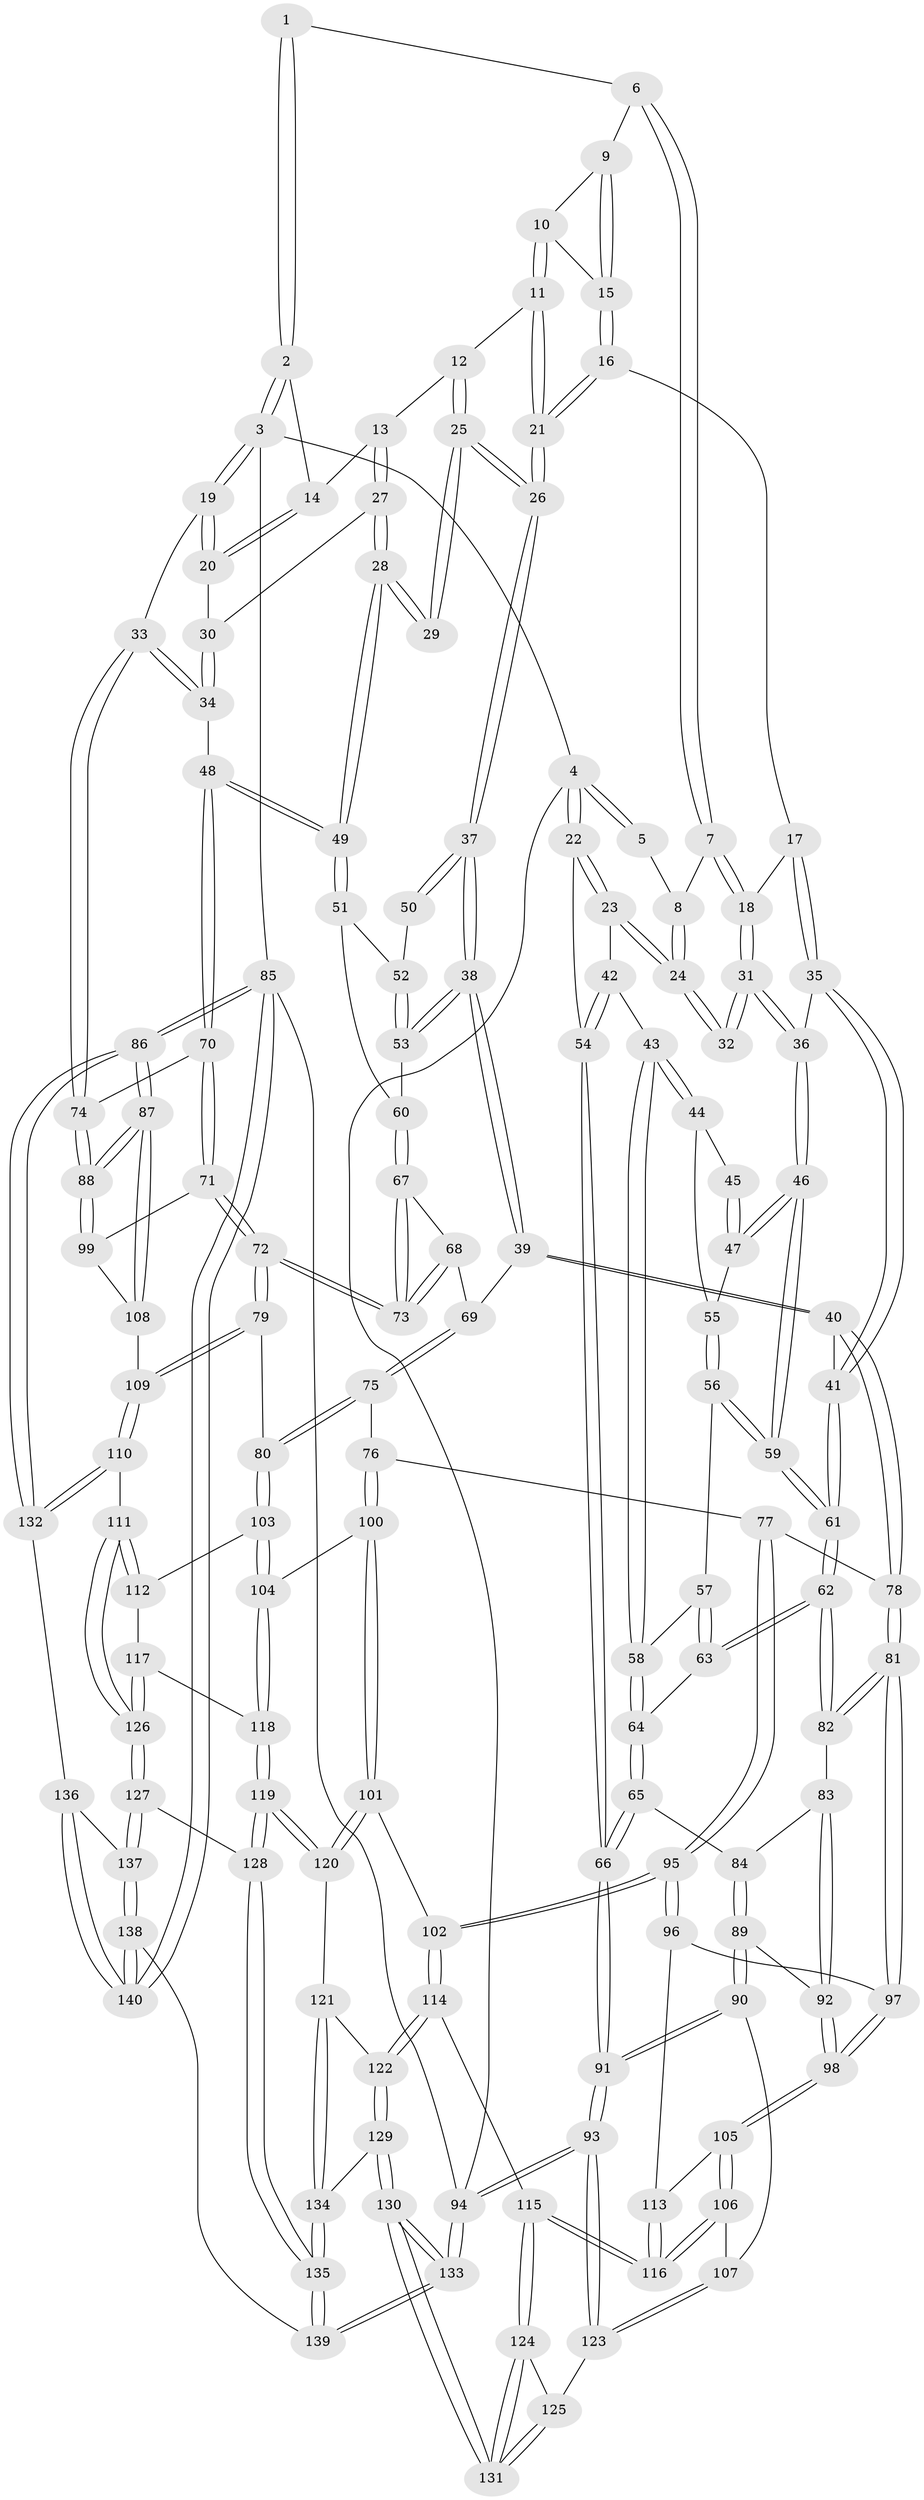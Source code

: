 // Generated by graph-tools (version 1.1) at 2025/27/03/09/25 03:27:10]
// undirected, 140 vertices, 347 edges
graph export_dot {
graph [start="1"]
  node [color=gray90,style=filled];
  1 [pos="+0.2952558887894836+0"];
  2 [pos="+0.7622402905856246+0"];
  3 [pos="+1+0"];
  4 [pos="+0+0"];
  5 [pos="+0.27392718302072566+0"];
  6 [pos="+0.3015194520881285+0"];
  7 [pos="+0.34840660193822653+0.14728929641793287"];
  8 [pos="+0.18119743336346175+0.12031348402254075"];
  9 [pos="+0.4463689341918405+0.025559288528866513"];
  10 [pos="+0.5348850763758676+0.09197188761082808"];
  11 [pos="+0.5855283577653213+0.10290215689520955"];
  12 [pos="+0.6382367897606533+0.07735335427460233"];
  13 [pos="+0.7287947313022182+0.026177540277575517"];
  14 [pos="+0.7563737787965182+0"];
  15 [pos="+0.44917015038364067+0.13268486630267926"];
  16 [pos="+0.4058135532252147+0.1909825549009676"];
  17 [pos="+0.37131527724346125+0.18993064984341762"];
  18 [pos="+0.3591293413090998+0.18315705117726622"];
  19 [pos="+1+0.12548077966569746"];
  20 [pos="+1+0.1479029074806187"];
  21 [pos="+0.5092405735051109+0.24127923355910624"];
  22 [pos="+0+0"];
  23 [pos="+0.13515521113250362+0.20132524380197095"];
  24 [pos="+0.14217904369819975+0.19840966365544838"];
  25 [pos="+0.60587922794549+0.22109804004570302"];
  26 [pos="+0.5304616777734005+0.2854519361435702"];
  27 [pos="+0.7738022001945408+0.15379112794818026"];
  28 [pos="+0.7721107889644994+0.17646631780786995"];
  29 [pos="+0.7708837432396782+0.1773813252615709"];
  30 [pos="+0.9669267083359088+0.16523587329951042"];
  31 [pos="+0.2595470551274331+0.2294274593338355"];
  32 [pos="+0.24601543226924086+0.227398989254741"];
  33 [pos="+1+0.2742726495520435"];
  34 [pos="+0.9391399205428509+0.29555015083565067"];
  35 [pos="+0.36989530282960614+0.32578818090927597"];
  36 [pos="+0.2808032230380099+0.3291241529781467"];
  37 [pos="+0.5327394509585998+0.29300166382473264"];
  38 [pos="+0.5243182995286316+0.3590262127083299"];
  39 [pos="+0.5191421658979601+0.36877155477415724"];
  40 [pos="+0.44819366292219653+0.3969599886473017"];
  41 [pos="+0.41299271904193013+0.3806062258200838"];
  42 [pos="+0.11976898013544664+0.2415954517800028"];
  43 [pos="+0.12133969288914433+0.30310497026480676"];
  44 [pos="+0.20197061122789087+0.3245284813513642"];
  45 [pos="+0.2218883758820351+0.29707372723954123"];
  46 [pos="+0.27626916871996887+0.33620563172138507"];
  47 [pos="+0.23229052384610518+0.32989629006867877"];
  48 [pos="+0.8488084632079117+0.3504012843470935"];
  49 [pos="+0.8318264561728966+0.32766964603657983"];
  50 [pos="+0.6694144679088994+0.26527967716145207"];
  51 [pos="+0.6996206233309018+0.3514042218939045"];
  52 [pos="+0.6702092277726721+0.30100197157132136"];
  53 [pos="+0.6335477167009301+0.36116130519873646"];
  54 [pos="+0+0.335928213651493"];
  55 [pos="+0.21107136089658415+0.33027675032514076"];
  56 [pos="+0.20898414783502645+0.36652465795787553"];
  57 [pos="+0.19762915268927103+0.36547271352375754"];
  58 [pos="+0.11506851561695945+0.3266719812702903"];
  59 [pos="+0.2629035929775942+0.4164815830256221"];
  60 [pos="+0.6704583098677356+0.3761646963480238"];
  61 [pos="+0.26444033725747407+0.43016279514958644"];
  62 [pos="+0.23822264181390143+0.49302137994250045"];
  63 [pos="+0.14273139639640198+0.4524089726713552"];
  64 [pos="+0.06896192764819944+0.4264495115049757"];
  65 [pos="+0.009484209230528546+0.4505571260395411"];
  66 [pos="+0+0.44799313134388835"];
  67 [pos="+0.6773471336198689+0.400145235486131"];
  68 [pos="+0.6209109372172822+0.4203383354614141"];
  69 [pos="+0.5374005238724877+0.39709408170744837"];
  70 [pos="+0.8617975665189579+0.43702645670349416"];
  71 [pos="+0.819151703250747+0.5274736861466521"];
  72 [pos="+0.7686498515858831+0.5523411139951446"];
  73 [pos="+0.7260844228693035+0.49219470937460436"];
  74 [pos="+1+0.4206889674912524"];
  75 [pos="+0.5996329397263336+0.5524500198804011"];
  76 [pos="+0.5784888934936857+0.5679581252170476"];
  77 [pos="+0.46306435886522934+0.5610613192170623"];
  78 [pos="+0.42922081257478695+0.45800246100623054"];
  79 [pos="+0.7683443792467622+0.5526239883832893"];
  80 [pos="+0.7648995306233287+0.5546446606860833"];
  81 [pos="+0.26974307179049145+0.5389657971048004"];
  82 [pos="+0.2490733732173501+0.5189134273609779"];
  83 [pos="+0.1559749954023822+0.5778026318502012"];
  84 [pos="+0.05459873312083583+0.5270686256931733"];
  85 [pos="+1+1"];
  86 [pos="+1+0.8091644827970313"];
  87 [pos="+1+0.6891757455999061"];
  88 [pos="+1+0.6737811187953267"];
  89 [pos="+0.07806410216638632+0.6290649340328093"];
  90 [pos="+0+0.7012599714485142"];
  91 [pos="+0+0.7050243981310965"];
  92 [pos="+0.12365007800591311+0.6327563601888212"];
  93 [pos="+0+1"];
  94 [pos="+0+1"];
  95 [pos="+0.38443627756823245+0.6401991574747865"];
  96 [pos="+0.324243064668207+0.6221588592679769"];
  97 [pos="+0.2888922101238982+0.5840219835264646"];
  98 [pos="+0.1632149330241195+0.6828841218436466"];
  99 [pos="+0.9407941055230594+0.6156316499881269"];
  100 [pos="+0.5492826862609607+0.6962508143615864"];
  101 [pos="+0.45822522182692976+0.7406604868035916"];
  102 [pos="+0.4385032660507799+0.7263680552554044"];
  103 [pos="+0.71418658413419+0.6875152808375091"];
  104 [pos="+0.6402576074733666+0.7438931923722587"];
  105 [pos="+0.16370662853046933+0.7196503305160925"];
  106 [pos="+0.1578965591580211+0.7598493240848239"];
  107 [pos="+0.12526354408532908+0.7769406299018119"];
  108 [pos="+0.9009788879866722+0.7494109975996912"];
  109 [pos="+0.8685943798025083+0.8076845219017776"];
  110 [pos="+0.8665362535332307+0.8215217711892933"];
  111 [pos="+0.8468206738426105+0.8260843983161529"];
  112 [pos="+0.7535082873171988+0.7498151965521236"];
  113 [pos="+0.30146897248171234+0.6655380199111398"];
  114 [pos="+0.2734881034218787+0.8101338555758819"];
  115 [pos="+0.27122311644427916+0.8097196278994574"];
  116 [pos="+0.25776948859635634+0.7931129487715498"];
  117 [pos="+0.6960545339472528+0.8329089671943707"];
  118 [pos="+0.6402895240738142+0.8059218012059"];
  119 [pos="+0.5570368702196701+0.8868482413243357"];
  120 [pos="+0.4585390769807831+0.7427566258441847"];
  121 [pos="+0.3919172814864633+0.8653432629773669"];
  122 [pos="+0.3230844502146384+0.8465945932774002"];
  123 [pos="+0.10715827200725864+0.8366567090958934"];
  124 [pos="+0.24783210992122007+0.8648955870057289"];
  125 [pos="+0.12206473938545469+0.8526144533968623"];
  126 [pos="+0.7609573940637742+0.8898533869746325"];
  127 [pos="+0.7561885700622517+0.905242292136101"];
  128 [pos="+0.5564550685758411+0.8916398443050753"];
  129 [pos="+0.3186099059169927+0.944505431753523"];
  130 [pos="+0.2177633772767537+1"];
  131 [pos="+0.2148670154695082+0.9774636017712854"];
  132 [pos="+0.9066155422079245+0.8467758665969373"];
  133 [pos="+0.13986103392545557+1"];
  134 [pos="+0.4194759905803404+0.932501261887924"];
  135 [pos="+0.5205515678349455+1"];
  136 [pos="+0.9118914017183523+0.9414387393463132"];
  137 [pos="+0.7495977577620164+0.9641345268577607"];
  138 [pos="+0.6824300063743579+1"];
  139 [pos="+0.5551388693350977+1"];
  140 [pos="+1+1"];
  1 -- 2;
  1 -- 2;
  1 -- 6;
  2 -- 3;
  2 -- 3;
  2 -- 14;
  3 -- 4;
  3 -- 19;
  3 -- 19;
  3 -- 85;
  4 -- 5;
  4 -- 5;
  4 -- 22;
  4 -- 22;
  4 -- 94;
  5 -- 8;
  6 -- 7;
  6 -- 7;
  6 -- 9;
  7 -- 8;
  7 -- 18;
  7 -- 18;
  8 -- 24;
  8 -- 24;
  9 -- 10;
  9 -- 15;
  9 -- 15;
  10 -- 11;
  10 -- 11;
  10 -- 15;
  11 -- 12;
  11 -- 21;
  11 -- 21;
  12 -- 13;
  12 -- 25;
  12 -- 25;
  13 -- 14;
  13 -- 27;
  13 -- 27;
  14 -- 20;
  14 -- 20;
  15 -- 16;
  15 -- 16;
  16 -- 17;
  16 -- 21;
  16 -- 21;
  17 -- 18;
  17 -- 35;
  17 -- 35;
  18 -- 31;
  18 -- 31;
  19 -- 20;
  19 -- 20;
  19 -- 33;
  20 -- 30;
  21 -- 26;
  21 -- 26;
  22 -- 23;
  22 -- 23;
  22 -- 54;
  23 -- 24;
  23 -- 24;
  23 -- 42;
  24 -- 32;
  24 -- 32;
  25 -- 26;
  25 -- 26;
  25 -- 29;
  25 -- 29;
  26 -- 37;
  26 -- 37;
  27 -- 28;
  27 -- 28;
  27 -- 30;
  28 -- 29;
  28 -- 29;
  28 -- 49;
  28 -- 49;
  30 -- 34;
  30 -- 34;
  31 -- 32;
  31 -- 32;
  31 -- 36;
  31 -- 36;
  33 -- 34;
  33 -- 34;
  33 -- 74;
  33 -- 74;
  34 -- 48;
  35 -- 36;
  35 -- 41;
  35 -- 41;
  36 -- 46;
  36 -- 46;
  37 -- 38;
  37 -- 38;
  37 -- 50;
  37 -- 50;
  38 -- 39;
  38 -- 39;
  38 -- 53;
  38 -- 53;
  39 -- 40;
  39 -- 40;
  39 -- 69;
  40 -- 41;
  40 -- 78;
  40 -- 78;
  41 -- 61;
  41 -- 61;
  42 -- 43;
  42 -- 54;
  42 -- 54;
  43 -- 44;
  43 -- 44;
  43 -- 58;
  43 -- 58;
  44 -- 45;
  44 -- 55;
  45 -- 47;
  45 -- 47;
  46 -- 47;
  46 -- 47;
  46 -- 59;
  46 -- 59;
  47 -- 55;
  48 -- 49;
  48 -- 49;
  48 -- 70;
  48 -- 70;
  49 -- 51;
  49 -- 51;
  50 -- 52;
  51 -- 52;
  51 -- 60;
  52 -- 53;
  52 -- 53;
  53 -- 60;
  54 -- 66;
  54 -- 66;
  55 -- 56;
  55 -- 56;
  56 -- 57;
  56 -- 59;
  56 -- 59;
  57 -- 58;
  57 -- 63;
  57 -- 63;
  58 -- 64;
  58 -- 64;
  59 -- 61;
  59 -- 61;
  60 -- 67;
  60 -- 67;
  61 -- 62;
  61 -- 62;
  62 -- 63;
  62 -- 63;
  62 -- 82;
  62 -- 82;
  63 -- 64;
  64 -- 65;
  64 -- 65;
  65 -- 66;
  65 -- 66;
  65 -- 84;
  66 -- 91;
  66 -- 91;
  67 -- 68;
  67 -- 73;
  67 -- 73;
  68 -- 69;
  68 -- 73;
  68 -- 73;
  69 -- 75;
  69 -- 75;
  70 -- 71;
  70 -- 71;
  70 -- 74;
  71 -- 72;
  71 -- 72;
  71 -- 99;
  72 -- 73;
  72 -- 73;
  72 -- 79;
  72 -- 79;
  74 -- 88;
  74 -- 88;
  75 -- 76;
  75 -- 80;
  75 -- 80;
  76 -- 77;
  76 -- 100;
  76 -- 100;
  77 -- 78;
  77 -- 95;
  77 -- 95;
  78 -- 81;
  78 -- 81;
  79 -- 80;
  79 -- 109;
  79 -- 109;
  80 -- 103;
  80 -- 103;
  81 -- 82;
  81 -- 82;
  81 -- 97;
  81 -- 97;
  82 -- 83;
  83 -- 84;
  83 -- 92;
  83 -- 92;
  84 -- 89;
  84 -- 89;
  85 -- 86;
  85 -- 86;
  85 -- 140;
  85 -- 140;
  85 -- 94;
  86 -- 87;
  86 -- 87;
  86 -- 132;
  86 -- 132;
  87 -- 88;
  87 -- 88;
  87 -- 108;
  87 -- 108;
  88 -- 99;
  88 -- 99;
  89 -- 90;
  89 -- 90;
  89 -- 92;
  90 -- 91;
  90 -- 91;
  90 -- 107;
  91 -- 93;
  91 -- 93;
  92 -- 98;
  92 -- 98;
  93 -- 94;
  93 -- 94;
  93 -- 123;
  93 -- 123;
  94 -- 133;
  94 -- 133;
  95 -- 96;
  95 -- 96;
  95 -- 102;
  95 -- 102;
  96 -- 97;
  96 -- 113;
  97 -- 98;
  97 -- 98;
  98 -- 105;
  98 -- 105;
  99 -- 108;
  100 -- 101;
  100 -- 101;
  100 -- 104;
  101 -- 102;
  101 -- 120;
  101 -- 120;
  102 -- 114;
  102 -- 114;
  103 -- 104;
  103 -- 104;
  103 -- 112;
  104 -- 118;
  104 -- 118;
  105 -- 106;
  105 -- 106;
  105 -- 113;
  106 -- 107;
  106 -- 116;
  106 -- 116;
  107 -- 123;
  107 -- 123;
  108 -- 109;
  109 -- 110;
  109 -- 110;
  110 -- 111;
  110 -- 132;
  110 -- 132;
  111 -- 112;
  111 -- 112;
  111 -- 126;
  111 -- 126;
  112 -- 117;
  113 -- 116;
  113 -- 116;
  114 -- 115;
  114 -- 122;
  114 -- 122;
  115 -- 116;
  115 -- 116;
  115 -- 124;
  115 -- 124;
  117 -- 118;
  117 -- 126;
  117 -- 126;
  118 -- 119;
  118 -- 119;
  119 -- 120;
  119 -- 120;
  119 -- 128;
  119 -- 128;
  120 -- 121;
  121 -- 122;
  121 -- 134;
  121 -- 134;
  122 -- 129;
  122 -- 129;
  123 -- 125;
  124 -- 125;
  124 -- 131;
  124 -- 131;
  125 -- 131;
  125 -- 131;
  126 -- 127;
  126 -- 127;
  127 -- 128;
  127 -- 137;
  127 -- 137;
  128 -- 135;
  128 -- 135;
  129 -- 130;
  129 -- 130;
  129 -- 134;
  130 -- 131;
  130 -- 131;
  130 -- 133;
  130 -- 133;
  132 -- 136;
  133 -- 139;
  133 -- 139;
  134 -- 135;
  134 -- 135;
  135 -- 139;
  135 -- 139;
  136 -- 137;
  136 -- 140;
  136 -- 140;
  137 -- 138;
  137 -- 138;
  138 -- 139;
  138 -- 140;
  138 -- 140;
}
